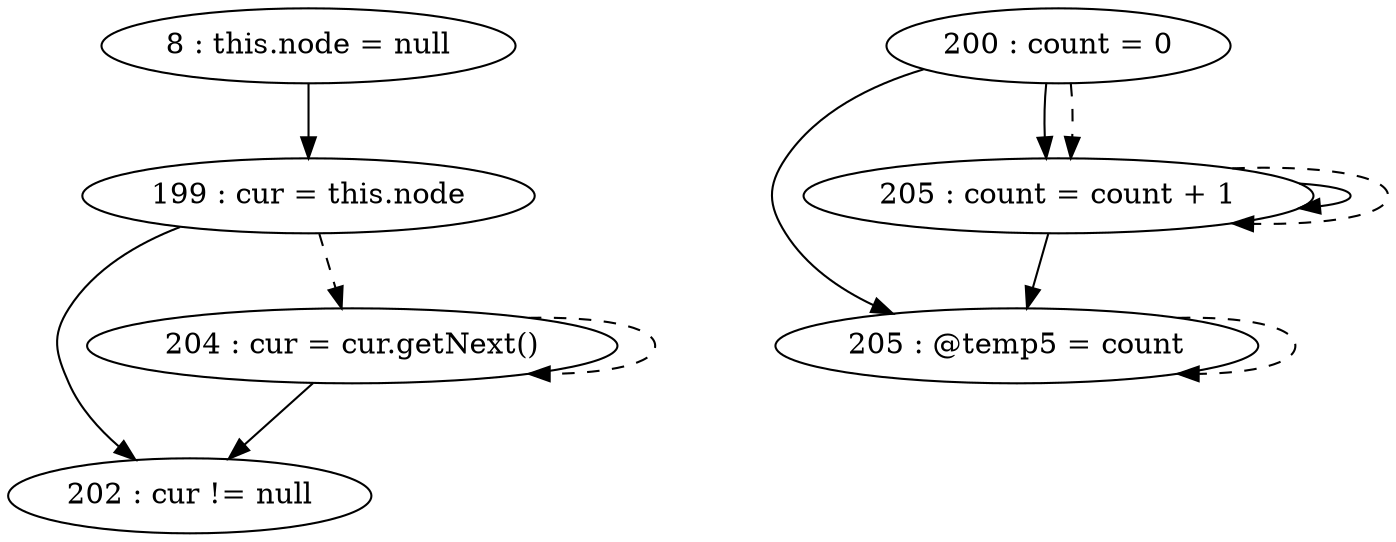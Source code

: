 digraph G {
"8 : this.node = null"
"8 : this.node = null" -> "199 : cur = this.node"
"199 : cur = this.node"
"199 : cur = this.node" -> "202 : cur != null"
"199 : cur = this.node" -> "204 : cur = cur.getNext()" [style=dashed]
"200 : count = 0"
"200 : count = 0" -> "205 : @temp5 = count"
"200 : count = 0" -> "205 : count = count + 1"
"200 : count = 0" -> "205 : count = count + 1" [style=dashed]
"202 : cur != null"
"204 : cur = cur.getNext()"
"204 : cur = cur.getNext()" -> "202 : cur != null"
"204 : cur = cur.getNext()" -> "204 : cur = cur.getNext()" [style=dashed]
"205 : @temp5 = count"
"205 : @temp5 = count" -> "205 : @temp5 = count" [style=dashed]
"205 : count = count + 1"
"205 : count = count + 1" -> "205 : @temp5 = count"
"205 : count = count + 1" -> "205 : count = count + 1"
"205 : count = count + 1" -> "205 : count = count + 1" [style=dashed]
"202 : cur != null"
}
